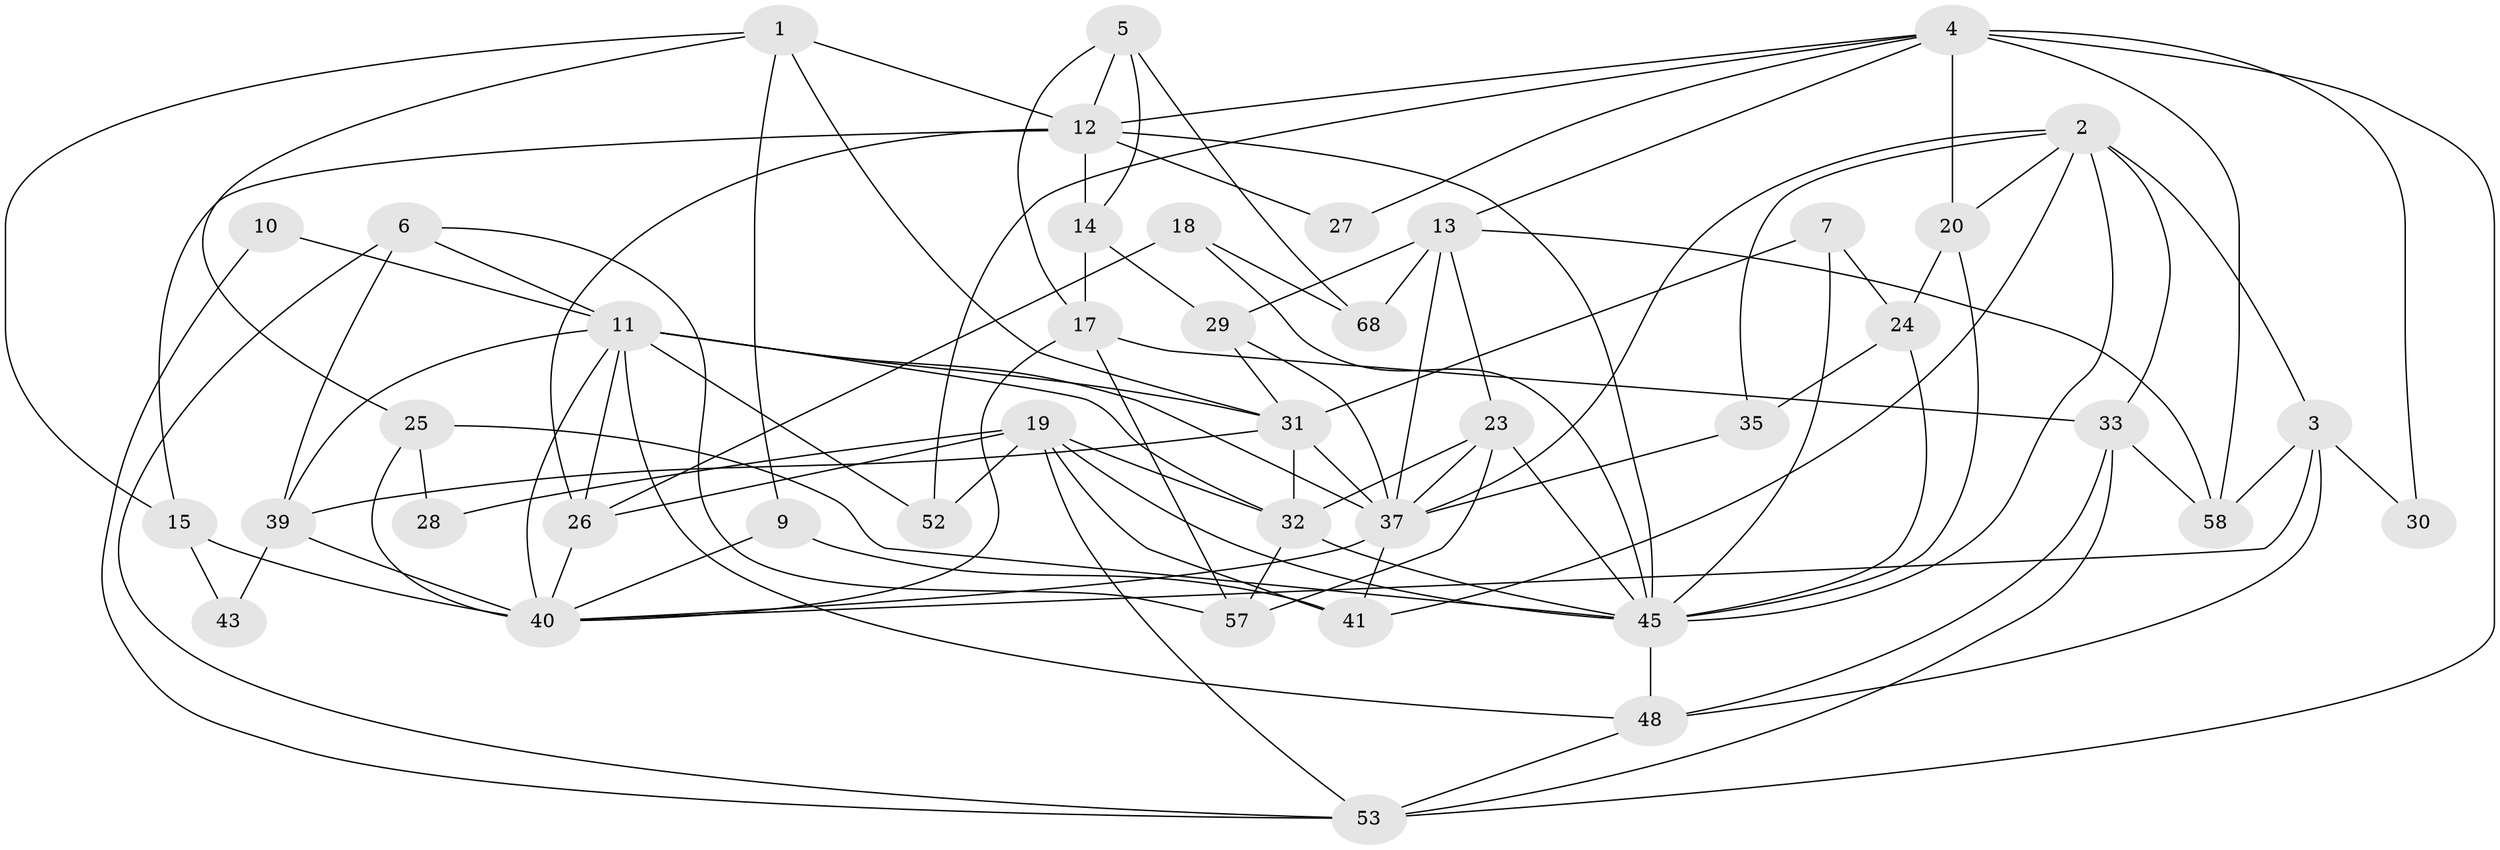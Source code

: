 // original degree distribution, {6: 0.10144927536231885, 3: 0.2898550724637681, 4: 0.30434782608695654, 2: 0.13043478260869565, 7: 0.043478260869565216, 5: 0.10144927536231885, 8: 0.028985507246376812}
// Generated by graph-tools (version 1.1) at 2025/42/03/06/25 10:42:00]
// undirected, 42 vertices, 103 edges
graph export_dot {
graph [start="1"]
  node [color=gray90,style=filled];
  1 [super="+51"];
  2 [super="+42"];
  3 [super="+8"];
  4 [super="+16"];
  5;
  6 [super="+21"];
  7;
  9;
  10;
  11 [super="+34"];
  12 [super="+36"];
  13 [super="+22"];
  14 [super="+59"];
  15 [super="+67"];
  17 [super="+62"];
  18;
  19 [super="+60"];
  20 [super="+50"];
  23 [super="+46"];
  24 [super="+44"];
  25;
  26 [super="+69"];
  27;
  28;
  29 [super="+38"];
  30;
  31 [super="+64"];
  32 [super="+66"];
  33 [super="+55"];
  35;
  37 [super="+63"];
  39 [super="+54"];
  40 [super="+47"];
  41 [super="+65"];
  43;
  45 [super="+56"];
  48 [super="+49"];
  52;
  53 [super="+61"];
  57;
  58;
  68;
  1 -- 9;
  1 -- 12 [weight=2];
  1 -- 31;
  1 -- 25;
  1 -- 15;
  2 -- 35;
  2 -- 3;
  2 -- 33;
  2 -- 20;
  2 -- 41;
  2 -- 45;
  2 -- 37;
  3 -- 30;
  3 -- 48;
  3 -- 40;
  3 -- 58;
  4 -- 52;
  4 -- 20 [weight=2];
  4 -- 58;
  4 -- 12;
  4 -- 53;
  4 -- 27;
  4 -- 30;
  4 -- 13;
  5 -- 68;
  5 -- 14;
  5 -- 12;
  5 -- 17;
  6 -- 39;
  6 -- 57;
  6 -- 11;
  6 -- 53;
  7 -- 24;
  7 -- 31;
  7 -- 45;
  9 -- 41;
  9 -- 40;
  10 -- 53;
  10 -- 11;
  11 -- 26;
  11 -- 37;
  11 -- 48;
  11 -- 52;
  11 -- 31;
  11 -- 40;
  11 -- 39;
  11 -- 32;
  12 -- 15;
  12 -- 27;
  12 -- 45;
  12 -- 14;
  12 -- 26;
  13 -- 58;
  13 -- 23;
  13 -- 29 [weight=2];
  13 -- 37;
  13 -- 68;
  14 -- 17;
  14 -- 29;
  15 -- 43;
  15 -- 40 [weight=2];
  17 -- 40;
  17 -- 57;
  17 -- 33;
  18 -- 26;
  18 -- 45;
  18 -- 68;
  19 -- 41;
  19 -- 32 [weight=2];
  19 -- 52;
  19 -- 28;
  19 -- 45;
  19 -- 53;
  19 -- 26;
  20 -- 45;
  20 -- 24;
  23 -- 57;
  23 -- 32;
  23 -- 45;
  23 -- 37;
  24 -- 35;
  24 -- 45;
  25 -- 45;
  25 -- 40;
  25 -- 28;
  26 -- 40;
  29 -- 37;
  29 -- 31;
  31 -- 39;
  31 -- 37;
  31 -- 32;
  32 -- 57;
  32 -- 45;
  33 -- 48;
  33 -- 58;
  33 -- 53;
  35 -- 37;
  37 -- 40;
  37 -- 41;
  39 -- 43;
  39 -- 40;
  45 -- 48;
  48 -- 53;
}
